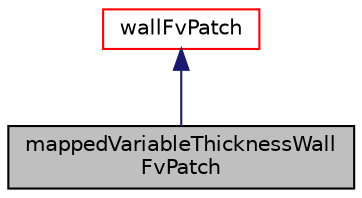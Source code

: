 digraph "mappedVariableThicknessWallFvPatch"
{
  bgcolor="transparent";
  edge [fontname="Helvetica",fontsize="10",labelfontname="Helvetica",labelfontsize="10"];
  node [fontname="Helvetica",fontsize="10",shape=record];
  Node3 [label="mappedVariableThicknessWall\lFvPatch",height=0.2,width=0.4,color="black", fillcolor="grey75", style="filled", fontcolor="black"];
  Node4 -> Node3 [dir="back",color="midnightblue",fontsize="10",style="solid",fontname="Helvetica"];
  Node4 [label="wallFvPatch",height=0.2,width=0.4,color="red",URL="$a23689.html",tooltip="Foam::wallFvPatch. "];
}
